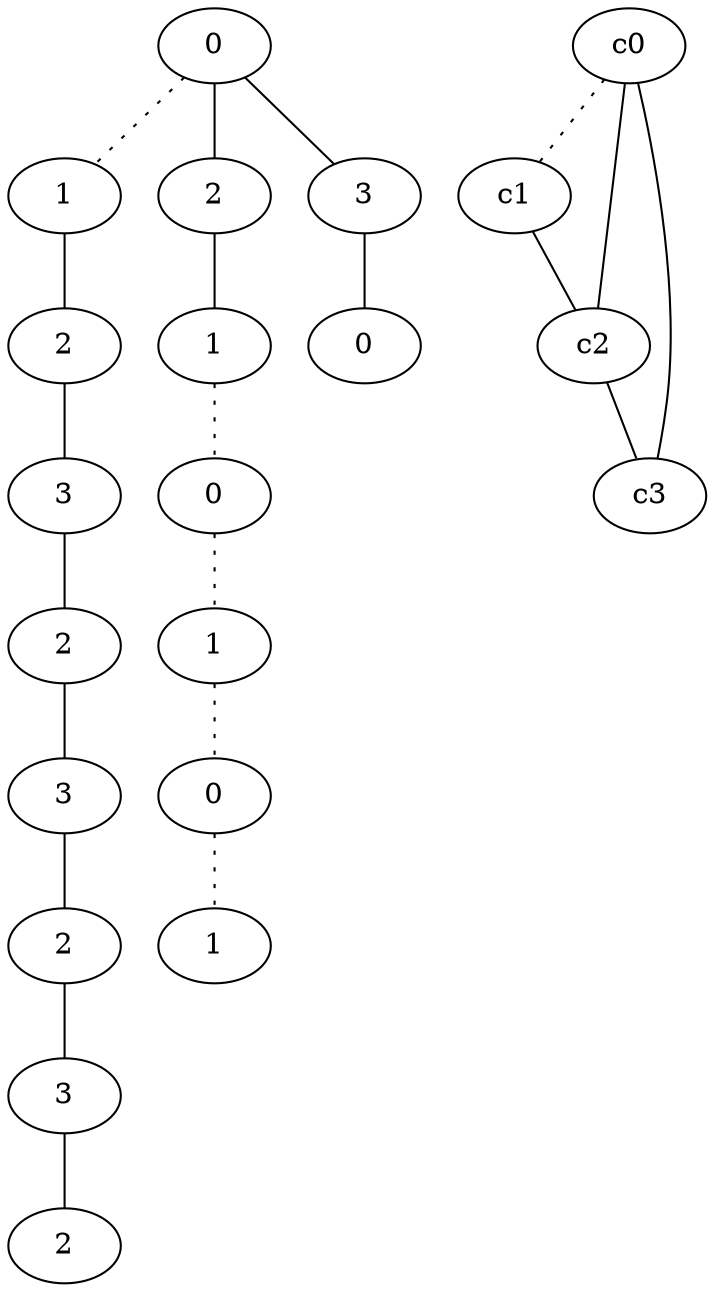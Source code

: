 graph {
a0[label=0];
a1[label=1];
a2[label=2];
a3[label=3];
a4[label=2];
a5[label=3];
a6[label=2];
a7[label=3];
a8[label=2];
a9[label=2];
a10[label=1];
a11[label=0];
a12[label=1];
a13[label=0];
a14[label=1];
a15[label=3];
a16[label=0];
a0 -- a1 [style=dotted];
a0 -- a9;
a0 -- a15;
a1 -- a2;
a2 -- a3;
a3 -- a4;
a4 -- a5;
a5 -- a6;
a6 -- a7;
a7 -- a8;
a9 -- a10;
a10 -- a11 [style=dotted];
a11 -- a12 [style=dotted];
a12 -- a13 [style=dotted];
a13 -- a14 [style=dotted];
a15 -- a16;
c0 -- c1 [style=dotted];
c0 -- c2;
c0 -- c3;
c1 -- c2;
c2 -- c3;
}
